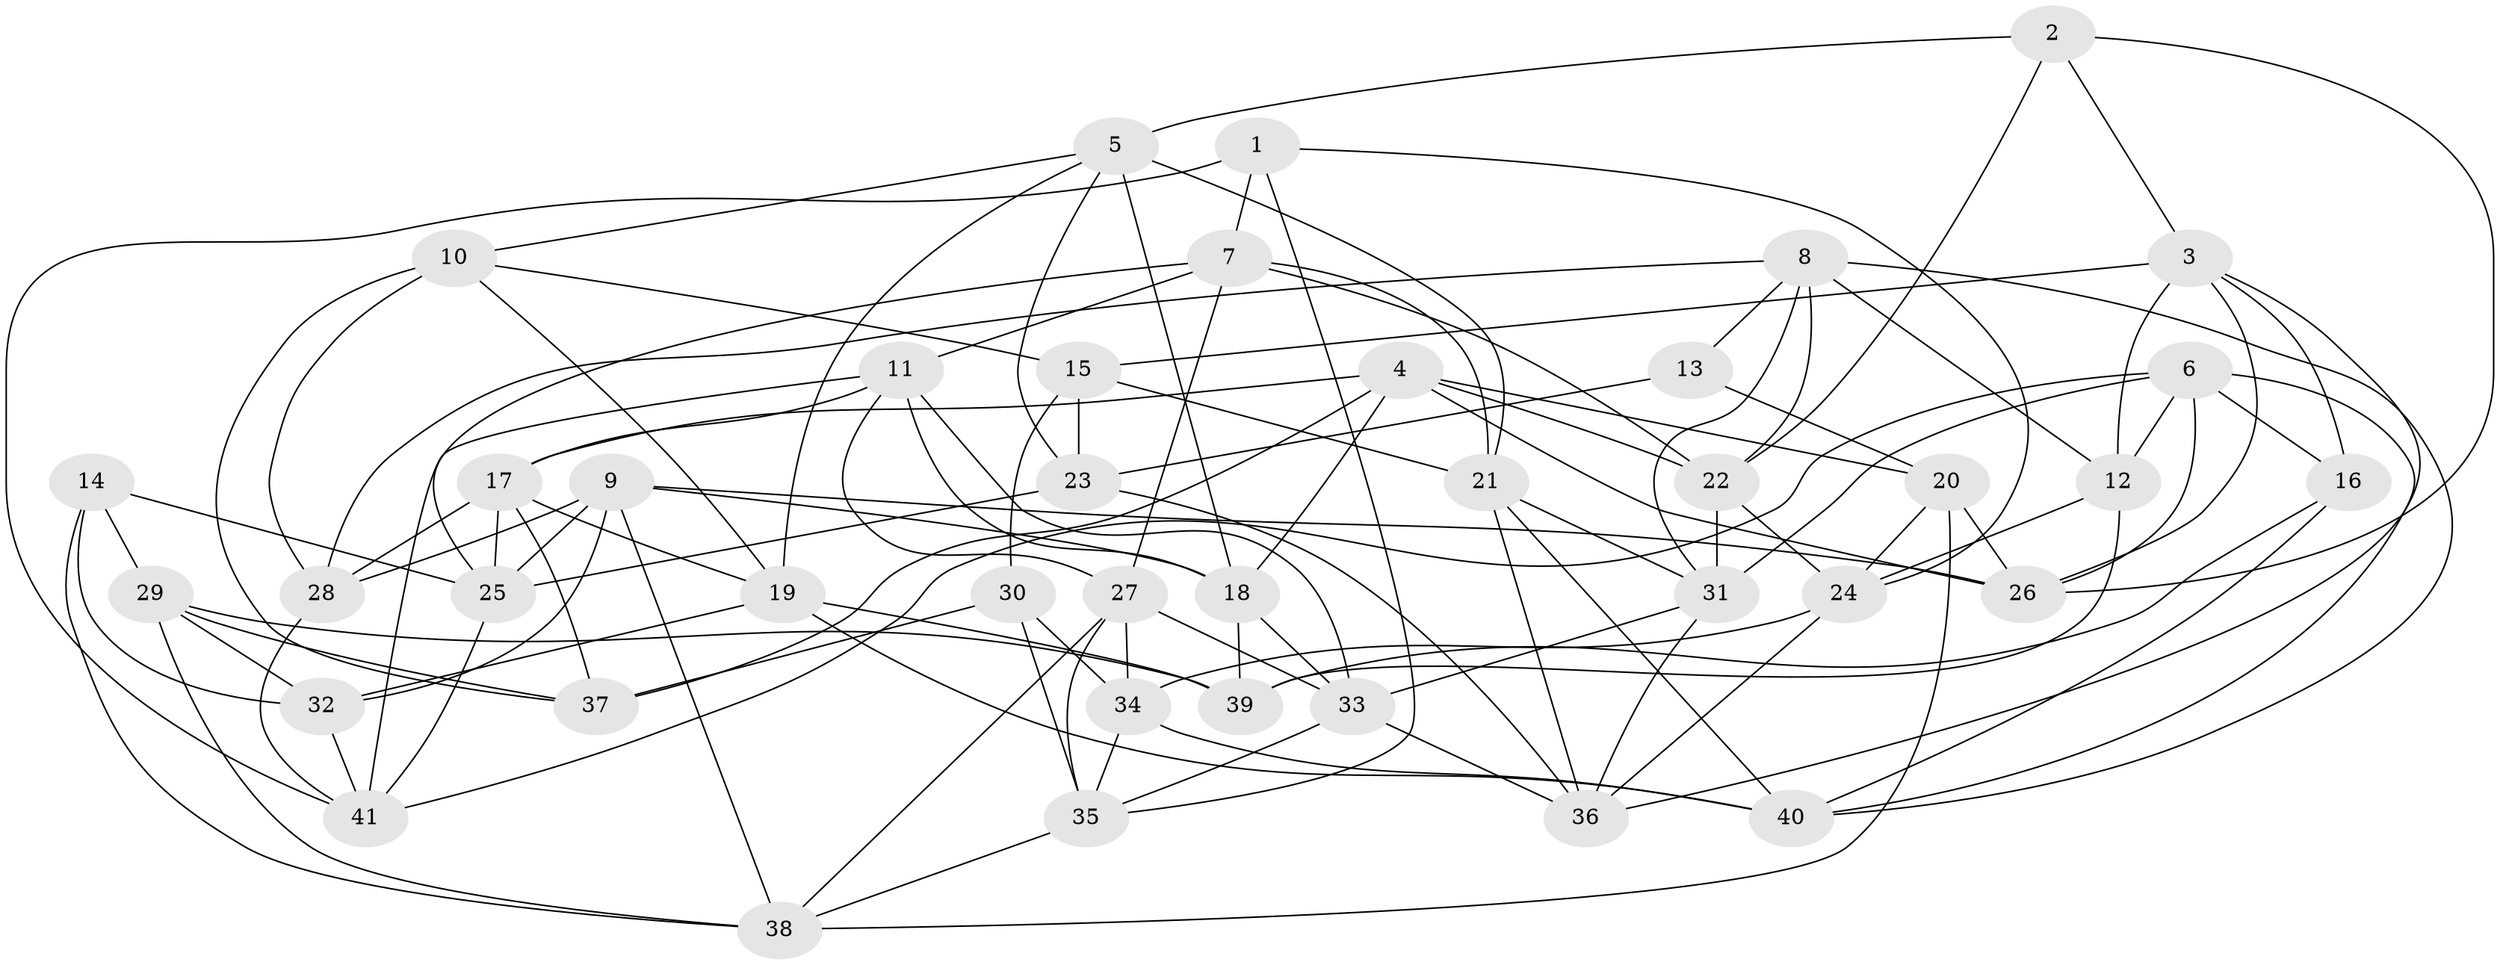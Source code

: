 // original degree distribution, {4: 1.0}
// Generated by graph-tools (version 1.1) at 2025/50/03/09/25 03:50:46]
// undirected, 41 vertices, 111 edges
graph export_dot {
graph [start="1"]
  node [color=gray90,style=filled];
  1;
  2;
  3;
  4;
  5;
  6;
  7;
  8;
  9;
  10;
  11;
  12;
  13;
  14;
  15;
  16;
  17;
  18;
  19;
  20;
  21;
  22;
  23;
  24;
  25;
  26;
  27;
  28;
  29;
  30;
  31;
  32;
  33;
  34;
  35;
  36;
  37;
  38;
  39;
  40;
  41;
  1 -- 7 [weight=1.0];
  1 -- 24 [weight=1.0];
  1 -- 35 [weight=1.0];
  1 -- 41 [weight=1.0];
  2 -- 3 [weight=1.0];
  2 -- 5 [weight=1.0];
  2 -- 22 [weight=1.0];
  2 -- 26 [weight=1.0];
  3 -- 12 [weight=1.0];
  3 -- 15 [weight=1.0];
  3 -- 16 [weight=1.0];
  3 -- 26 [weight=1.0];
  3 -- 36 [weight=1.0];
  4 -- 17 [weight=1.0];
  4 -- 18 [weight=1.0];
  4 -- 20 [weight=1.0];
  4 -- 22 [weight=1.0];
  4 -- 26 [weight=1.0];
  4 -- 37 [weight=1.0];
  5 -- 10 [weight=1.0];
  5 -- 18 [weight=1.0];
  5 -- 19 [weight=1.0];
  5 -- 21 [weight=1.0];
  5 -- 23 [weight=1.0];
  6 -- 12 [weight=1.0];
  6 -- 16 [weight=1.0];
  6 -- 26 [weight=1.0];
  6 -- 31 [weight=1.0];
  6 -- 40 [weight=1.0];
  6 -- 41 [weight=1.0];
  7 -- 11 [weight=1.0];
  7 -- 21 [weight=1.0];
  7 -- 22 [weight=1.0];
  7 -- 25 [weight=1.0];
  7 -- 27 [weight=1.0];
  8 -- 12 [weight=1.0];
  8 -- 13 [weight=1.0];
  8 -- 22 [weight=1.0];
  8 -- 28 [weight=1.0];
  8 -- 31 [weight=1.0];
  8 -- 40 [weight=1.0];
  9 -- 18 [weight=1.0];
  9 -- 25 [weight=1.0];
  9 -- 26 [weight=1.0];
  9 -- 28 [weight=1.0];
  9 -- 32 [weight=1.0];
  9 -- 38 [weight=1.0];
  10 -- 15 [weight=1.0];
  10 -- 19 [weight=1.0];
  10 -- 28 [weight=2.0];
  10 -- 37 [weight=1.0];
  11 -- 17 [weight=1.0];
  11 -- 18 [weight=1.0];
  11 -- 27 [weight=1.0];
  11 -- 33 [weight=1.0];
  11 -- 41 [weight=1.0];
  12 -- 24 [weight=1.0];
  12 -- 39 [weight=2.0];
  13 -- 20 [weight=2.0];
  13 -- 23 [weight=1.0];
  14 -- 25 [weight=1.0];
  14 -- 29 [weight=1.0];
  14 -- 32 [weight=1.0];
  14 -- 38 [weight=1.0];
  15 -- 21 [weight=1.0];
  15 -- 23 [weight=2.0];
  15 -- 30 [weight=1.0];
  16 -- 39 [weight=1.0];
  16 -- 40 [weight=1.0];
  17 -- 19 [weight=1.0];
  17 -- 25 [weight=1.0];
  17 -- 28 [weight=1.0];
  17 -- 37 [weight=1.0];
  18 -- 33 [weight=1.0];
  18 -- 39 [weight=1.0];
  19 -- 32 [weight=1.0];
  19 -- 39 [weight=1.0];
  19 -- 40 [weight=1.0];
  20 -- 24 [weight=1.0];
  20 -- 26 [weight=1.0];
  20 -- 38 [weight=1.0];
  21 -- 31 [weight=1.0];
  21 -- 36 [weight=1.0];
  21 -- 40 [weight=1.0];
  22 -- 24 [weight=1.0];
  22 -- 31 [weight=1.0];
  23 -- 25 [weight=1.0];
  23 -- 36 [weight=1.0];
  24 -- 34 [weight=1.0];
  24 -- 36 [weight=1.0];
  25 -- 41 [weight=1.0];
  27 -- 33 [weight=1.0];
  27 -- 34 [weight=1.0];
  27 -- 35 [weight=1.0];
  27 -- 38 [weight=1.0];
  28 -- 41 [weight=1.0];
  29 -- 32 [weight=2.0];
  29 -- 37 [weight=1.0];
  29 -- 38 [weight=1.0];
  29 -- 39 [weight=1.0];
  30 -- 34 [weight=2.0];
  30 -- 35 [weight=1.0];
  30 -- 37 [weight=2.0];
  31 -- 33 [weight=1.0];
  31 -- 36 [weight=1.0];
  32 -- 41 [weight=1.0];
  33 -- 35 [weight=1.0];
  33 -- 36 [weight=1.0];
  34 -- 35 [weight=1.0];
  34 -- 40 [weight=1.0];
  35 -- 38 [weight=1.0];
}
